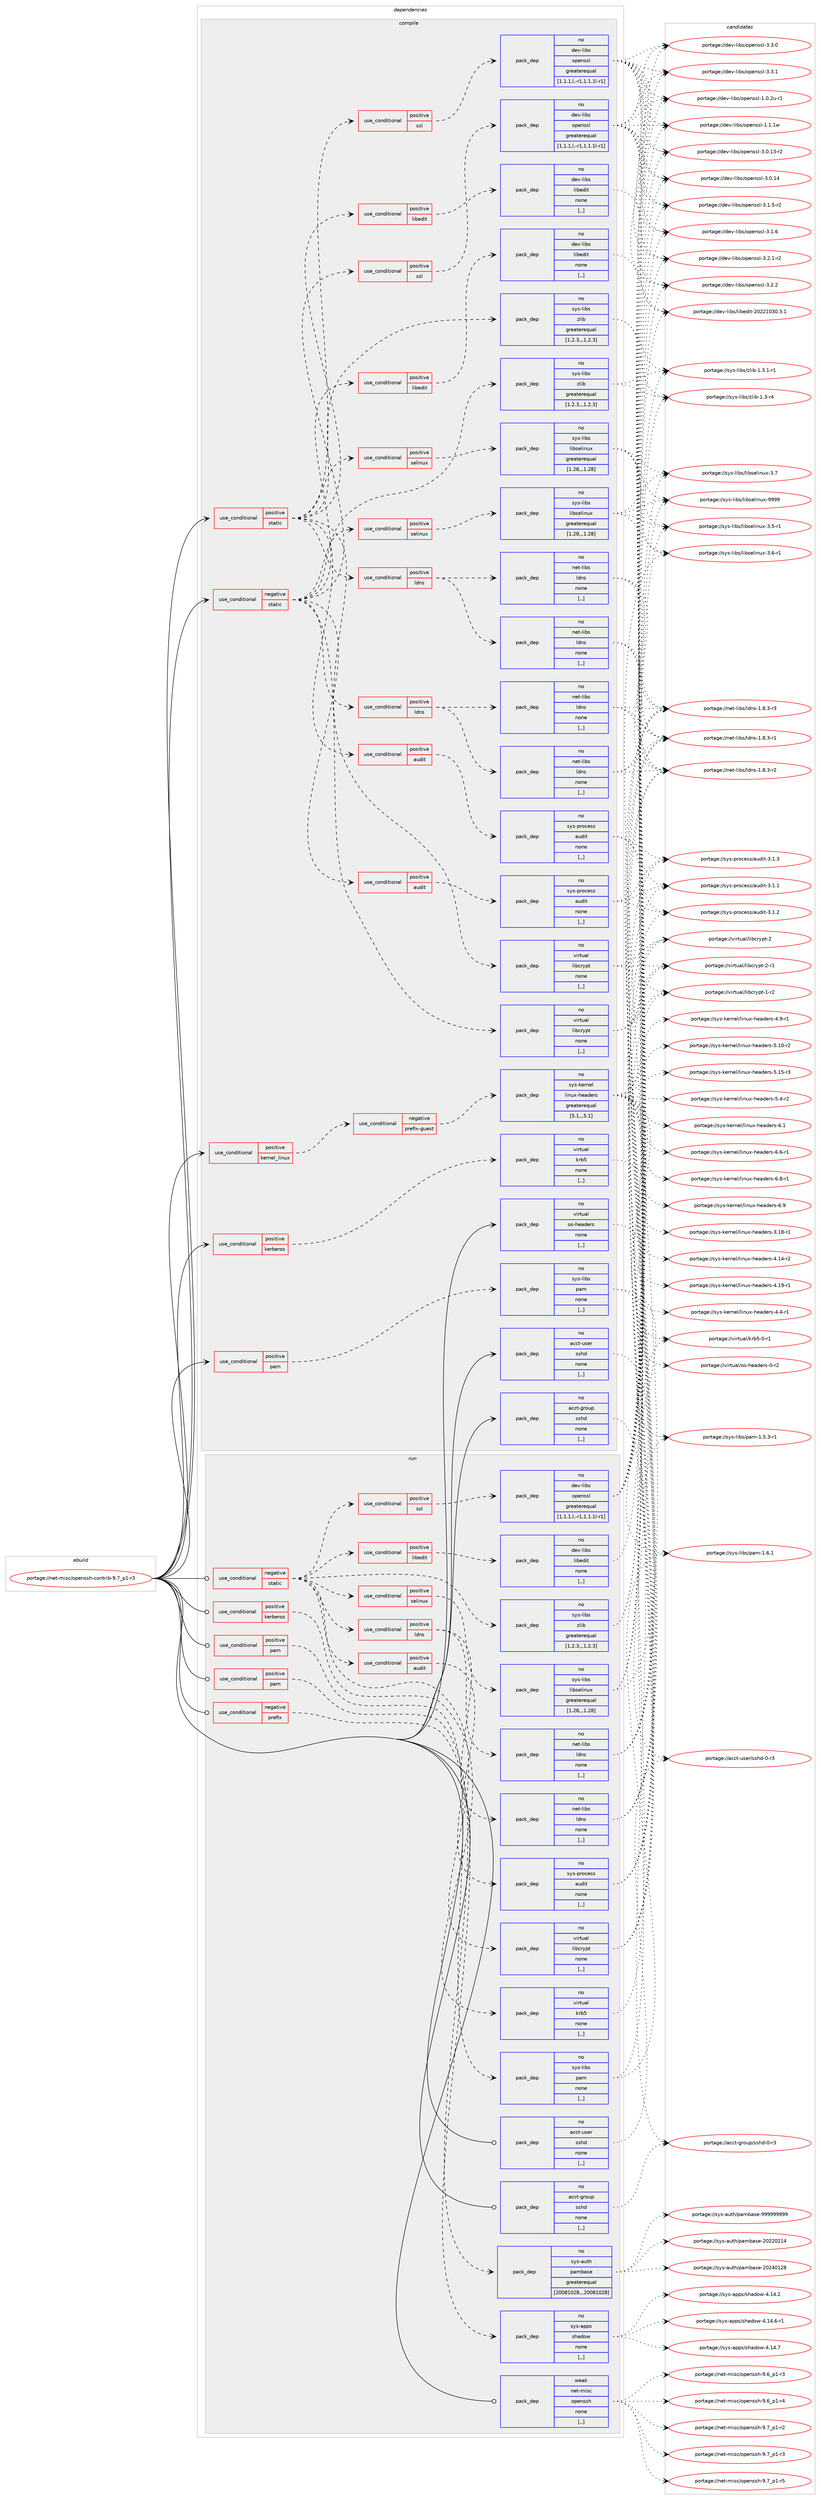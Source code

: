 digraph prolog {

# *************
# Graph options
# *************

newrank=true;
concentrate=true;
compound=true;
graph [rankdir=LR,fontname=Helvetica,fontsize=10,ranksep=1.5];#, ranksep=2.5, nodesep=0.2];
edge  [arrowhead=vee];
node  [fontname=Helvetica,fontsize=10];

# **********
# The ebuild
# **********

subgraph cluster_leftcol {
color=gray;
rank=same;
label=<<i>ebuild</i>>;
id [label="portage://net-misc/openssh-contrib-9.7_p1-r3", color=red, width=4, href="../net-misc/openssh-contrib-9.7_p1-r3.svg"];
}

# ****************
# The dependencies
# ****************

subgraph cluster_midcol {
color=gray;
label=<<i>dependencies</i>>;
subgraph cluster_compile {
fillcolor="#eeeeee";
style=filled;
label=<<i>compile</i>>;
subgraph cond96105 {
dependency365191 [label=<<TABLE BORDER="0" CELLBORDER="1" CELLSPACING="0" CELLPADDING="4"><TR><TD ROWSPAN="3" CELLPADDING="10">use_conditional</TD></TR><TR><TD>negative</TD></TR><TR><TD>static</TD></TR></TABLE>>, shape=none, color=red];
subgraph cond96106 {
dependency365192 [label=<<TABLE BORDER="0" CELLBORDER="1" CELLSPACING="0" CELLPADDING="4"><TR><TD ROWSPAN="3" CELLPADDING="10">use_conditional</TD></TR><TR><TD>positive</TD></TR><TR><TD>audit</TD></TR></TABLE>>, shape=none, color=red];
subgraph pack266458 {
dependency365193 [label=<<TABLE BORDER="0" CELLBORDER="1" CELLSPACING="0" CELLPADDING="4" WIDTH="220"><TR><TD ROWSPAN="6" CELLPADDING="30">pack_dep</TD></TR><TR><TD WIDTH="110">no</TD></TR><TR><TD>sys-process</TD></TR><TR><TD>audit</TD></TR><TR><TD>none</TD></TR><TR><TD>[,,]</TD></TR></TABLE>>, shape=none, color=blue];
}
dependency365192:e -> dependency365193:w [weight=20,style="dashed",arrowhead="vee"];
}
dependency365191:e -> dependency365192:w [weight=20,style="dashed",arrowhead="vee"];
subgraph cond96107 {
dependency365194 [label=<<TABLE BORDER="0" CELLBORDER="1" CELLSPACING="0" CELLPADDING="4"><TR><TD ROWSPAN="3" CELLPADDING="10">use_conditional</TD></TR><TR><TD>positive</TD></TR><TR><TD>ldns</TD></TR></TABLE>>, shape=none, color=red];
subgraph pack266459 {
dependency365195 [label=<<TABLE BORDER="0" CELLBORDER="1" CELLSPACING="0" CELLPADDING="4" WIDTH="220"><TR><TD ROWSPAN="6" CELLPADDING="30">pack_dep</TD></TR><TR><TD WIDTH="110">no</TD></TR><TR><TD>net-libs</TD></TR><TR><TD>ldns</TD></TR><TR><TD>none</TD></TR><TR><TD>[,,]</TD></TR></TABLE>>, shape=none, color=blue];
}
dependency365194:e -> dependency365195:w [weight=20,style="dashed",arrowhead="vee"];
subgraph pack266460 {
dependency365196 [label=<<TABLE BORDER="0" CELLBORDER="1" CELLSPACING="0" CELLPADDING="4" WIDTH="220"><TR><TD ROWSPAN="6" CELLPADDING="30">pack_dep</TD></TR><TR><TD WIDTH="110">no</TD></TR><TR><TD>net-libs</TD></TR><TR><TD>ldns</TD></TR><TR><TD>none</TD></TR><TR><TD>[,,]</TD></TR></TABLE>>, shape=none, color=blue];
}
dependency365194:e -> dependency365196:w [weight=20,style="dashed",arrowhead="vee"];
}
dependency365191:e -> dependency365194:w [weight=20,style="dashed",arrowhead="vee"];
subgraph cond96108 {
dependency365197 [label=<<TABLE BORDER="0" CELLBORDER="1" CELLSPACING="0" CELLPADDING="4"><TR><TD ROWSPAN="3" CELLPADDING="10">use_conditional</TD></TR><TR><TD>positive</TD></TR><TR><TD>libedit</TD></TR></TABLE>>, shape=none, color=red];
subgraph pack266461 {
dependency365198 [label=<<TABLE BORDER="0" CELLBORDER="1" CELLSPACING="0" CELLPADDING="4" WIDTH="220"><TR><TD ROWSPAN="6" CELLPADDING="30">pack_dep</TD></TR><TR><TD WIDTH="110">no</TD></TR><TR><TD>dev-libs</TD></TR><TR><TD>libedit</TD></TR><TR><TD>none</TD></TR><TR><TD>[,,]</TD></TR></TABLE>>, shape=none, color=blue];
}
dependency365197:e -> dependency365198:w [weight=20,style="dashed",arrowhead="vee"];
}
dependency365191:e -> dependency365197:w [weight=20,style="dashed",arrowhead="vee"];
subgraph cond96109 {
dependency365199 [label=<<TABLE BORDER="0" CELLBORDER="1" CELLSPACING="0" CELLPADDING="4"><TR><TD ROWSPAN="3" CELLPADDING="10">use_conditional</TD></TR><TR><TD>positive</TD></TR><TR><TD>selinux</TD></TR></TABLE>>, shape=none, color=red];
subgraph pack266462 {
dependency365200 [label=<<TABLE BORDER="0" CELLBORDER="1" CELLSPACING="0" CELLPADDING="4" WIDTH="220"><TR><TD ROWSPAN="6" CELLPADDING="30">pack_dep</TD></TR><TR><TD WIDTH="110">no</TD></TR><TR><TD>sys-libs</TD></TR><TR><TD>libselinux</TD></TR><TR><TD>greaterequal</TD></TR><TR><TD>[1.28,,,1.28]</TD></TR></TABLE>>, shape=none, color=blue];
}
dependency365199:e -> dependency365200:w [weight=20,style="dashed",arrowhead="vee"];
}
dependency365191:e -> dependency365199:w [weight=20,style="dashed",arrowhead="vee"];
subgraph cond96110 {
dependency365201 [label=<<TABLE BORDER="0" CELLBORDER="1" CELLSPACING="0" CELLPADDING="4"><TR><TD ROWSPAN="3" CELLPADDING="10">use_conditional</TD></TR><TR><TD>positive</TD></TR><TR><TD>ssl</TD></TR></TABLE>>, shape=none, color=red];
subgraph pack266463 {
dependency365202 [label=<<TABLE BORDER="0" CELLBORDER="1" CELLSPACING="0" CELLPADDING="4" WIDTH="220"><TR><TD ROWSPAN="6" CELLPADDING="30">pack_dep</TD></TR><TR><TD WIDTH="110">no</TD></TR><TR><TD>dev-libs</TD></TR><TR><TD>openssl</TD></TR><TR><TD>greaterequal</TD></TR><TR><TD>[1.1.1,l,-r1,1.1.1l-r1]</TD></TR></TABLE>>, shape=none, color=blue];
}
dependency365201:e -> dependency365202:w [weight=20,style="dashed",arrowhead="vee"];
}
dependency365191:e -> dependency365201:w [weight=20,style="dashed",arrowhead="vee"];
subgraph pack266464 {
dependency365203 [label=<<TABLE BORDER="0" CELLBORDER="1" CELLSPACING="0" CELLPADDING="4" WIDTH="220"><TR><TD ROWSPAN="6" CELLPADDING="30">pack_dep</TD></TR><TR><TD WIDTH="110">no</TD></TR><TR><TD>virtual</TD></TR><TR><TD>libcrypt</TD></TR><TR><TD>none</TD></TR><TR><TD>[,,]</TD></TR></TABLE>>, shape=none, color=blue];
}
dependency365191:e -> dependency365203:w [weight=20,style="dashed",arrowhead="vee"];
subgraph pack266465 {
dependency365204 [label=<<TABLE BORDER="0" CELLBORDER="1" CELLSPACING="0" CELLPADDING="4" WIDTH="220"><TR><TD ROWSPAN="6" CELLPADDING="30">pack_dep</TD></TR><TR><TD WIDTH="110">no</TD></TR><TR><TD>sys-libs</TD></TR><TR><TD>zlib</TD></TR><TR><TD>greaterequal</TD></TR><TR><TD>[1.2.3,,,1.2.3]</TD></TR></TABLE>>, shape=none, color=blue];
}
dependency365191:e -> dependency365204:w [weight=20,style="dashed",arrowhead="vee"];
}
id:e -> dependency365191:w [weight=20,style="solid",arrowhead="vee"];
subgraph cond96111 {
dependency365205 [label=<<TABLE BORDER="0" CELLBORDER="1" CELLSPACING="0" CELLPADDING="4"><TR><TD ROWSPAN="3" CELLPADDING="10">use_conditional</TD></TR><TR><TD>positive</TD></TR><TR><TD>kerberos</TD></TR></TABLE>>, shape=none, color=red];
subgraph pack266466 {
dependency365206 [label=<<TABLE BORDER="0" CELLBORDER="1" CELLSPACING="0" CELLPADDING="4" WIDTH="220"><TR><TD ROWSPAN="6" CELLPADDING="30">pack_dep</TD></TR><TR><TD WIDTH="110">no</TD></TR><TR><TD>virtual</TD></TR><TR><TD>krb5</TD></TR><TR><TD>none</TD></TR><TR><TD>[,,]</TD></TR></TABLE>>, shape=none, color=blue];
}
dependency365205:e -> dependency365206:w [weight=20,style="dashed",arrowhead="vee"];
}
id:e -> dependency365205:w [weight=20,style="solid",arrowhead="vee"];
subgraph cond96112 {
dependency365207 [label=<<TABLE BORDER="0" CELLBORDER="1" CELLSPACING="0" CELLPADDING="4"><TR><TD ROWSPAN="3" CELLPADDING="10">use_conditional</TD></TR><TR><TD>positive</TD></TR><TR><TD>kernel_linux</TD></TR></TABLE>>, shape=none, color=red];
subgraph cond96113 {
dependency365208 [label=<<TABLE BORDER="0" CELLBORDER="1" CELLSPACING="0" CELLPADDING="4"><TR><TD ROWSPAN="3" CELLPADDING="10">use_conditional</TD></TR><TR><TD>negative</TD></TR><TR><TD>prefix-guest</TD></TR></TABLE>>, shape=none, color=red];
subgraph pack266467 {
dependency365209 [label=<<TABLE BORDER="0" CELLBORDER="1" CELLSPACING="0" CELLPADDING="4" WIDTH="220"><TR><TD ROWSPAN="6" CELLPADDING="30">pack_dep</TD></TR><TR><TD WIDTH="110">no</TD></TR><TR><TD>sys-kernel</TD></TR><TR><TD>linux-headers</TD></TR><TR><TD>greaterequal</TD></TR><TR><TD>[5.1,,,5.1]</TD></TR></TABLE>>, shape=none, color=blue];
}
dependency365208:e -> dependency365209:w [weight=20,style="dashed",arrowhead="vee"];
}
dependency365207:e -> dependency365208:w [weight=20,style="dashed",arrowhead="vee"];
}
id:e -> dependency365207:w [weight=20,style="solid",arrowhead="vee"];
subgraph cond96114 {
dependency365210 [label=<<TABLE BORDER="0" CELLBORDER="1" CELLSPACING="0" CELLPADDING="4"><TR><TD ROWSPAN="3" CELLPADDING="10">use_conditional</TD></TR><TR><TD>positive</TD></TR><TR><TD>pam</TD></TR></TABLE>>, shape=none, color=red];
subgraph pack266468 {
dependency365211 [label=<<TABLE BORDER="0" CELLBORDER="1" CELLSPACING="0" CELLPADDING="4" WIDTH="220"><TR><TD ROWSPAN="6" CELLPADDING="30">pack_dep</TD></TR><TR><TD WIDTH="110">no</TD></TR><TR><TD>sys-libs</TD></TR><TR><TD>pam</TD></TR><TR><TD>none</TD></TR><TR><TD>[,,]</TD></TR></TABLE>>, shape=none, color=blue];
}
dependency365210:e -> dependency365211:w [weight=20,style="dashed",arrowhead="vee"];
}
id:e -> dependency365210:w [weight=20,style="solid",arrowhead="vee"];
subgraph cond96115 {
dependency365212 [label=<<TABLE BORDER="0" CELLBORDER="1" CELLSPACING="0" CELLPADDING="4"><TR><TD ROWSPAN="3" CELLPADDING="10">use_conditional</TD></TR><TR><TD>positive</TD></TR><TR><TD>static</TD></TR></TABLE>>, shape=none, color=red];
subgraph cond96116 {
dependency365213 [label=<<TABLE BORDER="0" CELLBORDER="1" CELLSPACING="0" CELLPADDING="4"><TR><TD ROWSPAN="3" CELLPADDING="10">use_conditional</TD></TR><TR><TD>positive</TD></TR><TR><TD>audit</TD></TR></TABLE>>, shape=none, color=red];
subgraph pack266469 {
dependency365214 [label=<<TABLE BORDER="0" CELLBORDER="1" CELLSPACING="0" CELLPADDING="4" WIDTH="220"><TR><TD ROWSPAN="6" CELLPADDING="30">pack_dep</TD></TR><TR><TD WIDTH="110">no</TD></TR><TR><TD>sys-process</TD></TR><TR><TD>audit</TD></TR><TR><TD>none</TD></TR><TR><TD>[,,]</TD></TR></TABLE>>, shape=none, color=blue];
}
dependency365213:e -> dependency365214:w [weight=20,style="dashed",arrowhead="vee"];
}
dependency365212:e -> dependency365213:w [weight=20,style="dashed",arrowhead="vee"];
subgraph cond96117 {
dependency365215 [label=<<TABLE BORDER="0" CELLBORDER="1" CELLSPACING="0" CELLPADDING="4"><TR><TD ROWSPAN="3" CELLPADDING="10">use_conditional</TD></TR><TR><TD>positive</TD></TR><TR><TD>ldns</TD></TR></TABLE>>, shape=none, color=red];
subgraph pack266470 {
dependency365216 [label=<<TABLE BORDER="0" CELLBORDER="1" CELLSPACING="0" CELLPADDING="4" WIDTH="220"><TR><TD ROWSPAN="6" CELLPADDING="30">pack_dep</TD></TR><TR><TD WIDTH="110">no</TD></TR><TR><TD>net-libs</TD></TR><TR><TD>ldns</TD></TR><TR><TD>none</TD></TR><TR><TD>[,,]</TD></TR></TABLE>>, shape=none, color=blue];
}
dependency365215:e -> dependency365216:w [weight=20,style="dashed",arrowhead="vee"];
subgraph pack266471 {
dependency365217 [label=<<TABLE BORDER="0" CELLBORDER="1" CELLSPACING="0" CELLPADDING="4" WIDTH="220"><TR><TD ROWSPAN="6" CELLPADDING="30">pack_dep</TD></TR><TR><TD WIDTH="110">no</TD></TR><TR><TD>net-libs</TD></TR><TR><TD>ldns</TD></TR><TR><TD>none</TD></TR><TR><TD>[,,]</TD></TR></TABLE>>, shape=none, color=blue];
}
dependency365215:e -> dependency365217:w [weight=20,style="dashed",arrowhead="vee"];
}
dependency365212:e -> dependency365215:w [weight=20,style="dashed",arrowhead="vee"];
subgraph cond96118 {
dependency365218 [label=<<TABLE BORDER="0" CELLBORDER="1" CELLSPACING="0" CELLPADDING="4"><TR><TD ROWSPAN="3" CELLPADDING="10">use_conditional</TD></TR><TR><TD>positive</TD></TR><TR><TD>libedit</TD></TR></TABLE>>, shape=none, color=red];
subgraph pack266472 {
dependency365219 [label=<<TABLE BORDER="0" CELLBORDER="1" CELLSPACING="0" CELLPADDING="4" WIDTH="220"><TR><TD ROWSPAN="6" CELLPADDING="30">pack_dep</TD></TR><TR><TD WIDTH="110">no</TD></TR><TR><TD>dev-libs</TD></TR><TR><TD>libedit</TD></TR><TR><TD>none</TD></TR><TR><TD>[,,]</TD></TR></TABLE>>, shape=none, color=blue];
}
dependency365218:e -> dependency365219:w [weight=20,style="dashed",arrowhead="vee"];
}
dependency365212:e -> dependency365218:w [weight=20,style="dashed",arrowhead="vee"];
subgraph cond96119 {
dependency365220 [label=<<TABLE BORDER="0" CELLBORDER="1" CELLSPACING="0" CELLPADDING="4"><TR><TD ROWSPAN="3" CELLPADDING="10">use_conditional</TD></TR><TR><TD>positive</TD></TR><TR><TD>selinux</TD></TR></TABLE>>, shape=none, color=red];
subgraph pack266473 {
dependency365221 [label=<<TABLE BORDER="0" CELLBORDER="1" CELLSPACING="0" CELLPADDING="4" WIDTH="220"><TR><TD ROWSPAN="6" CELLPADDING="30">pack_dep</TD></TR><TR><TD WIDTH="110">no</TD></TR><TR><TD>sys-libs</TD></TR><TR><TD>libselinux</TD></TR><TR><TD>greaterequal</TD></TR><TR><TD>[1.28,,,1.28]</TD></TR></TABLE>>, shape=none, color=blue];
}
dependency365220:e -> dependency365221:w [weight=20,style="dashed",arrowhead="vee"];
}
dependency365212:e -> dependency365220:w [weight=20,style="dashed",arrowhead="vee"];
subgraph cond96120 {
dependency365222 [label=<<TABLE BORDER="0" CELLBORDER="1" CELLSPACING="0" CELLPADDING="4"><TR><TD ROWSPAN="3" CELLPADDING="10">use_conditional</TD></TR><TR><TD>positive</TD></TR><TR><TD>ssl</TD></TR></TABLE>>, shape=none, color=red];
subgraph pack266474 {
dependency365223 [label=<<TABLE BORDER="0" CELLBORDER="1" CELLSPACING="0" CELLPADDING="4" WIDTH="220"><TR><TD ROWSPAN="6" CELLPADDING="30">pack_dep</TD></TR><TR><TD WIDTH="110">no</TD></TR><TR><TD>dev-libs</TD></TR><TR><TD>openssl</TD></TR><TR><TD>greaterequal</TD></TR><TR><TD>[1.1.1,l,-r1,1.1.1l-r1]</TD></TR></TABLE>>, shape=none, color=blue];
}
dependency365222:e -> dependency365223:w [weight=20,style="dashed",arrowhead="vee"];
}
dependency365212:e -> dependency365222:w [weight=20,style="dashed",arrowhead="vee"];
subgraph pack266475 {
dependency365224 [label=<<TABLE BORDER="0" CELLBORDER="1" CELLSPACING="0" CELLPADDING="4" WIDTH="220"><TR><TD ROWSPAN="6" CELLPADDING="30">pack_dep</TD></TR><TR><TD WIDTH="110">no</TD></TR><TR><TD>virtual</TD></TR><TR><TD>libcrypt</TD></TR><TR><TD>none</TD></TR><TR><TD>[,,]</TD></TR></TABLE>>, shape=none, color=blue];
}
dependency365212:e -> dependency365224:w [weight=20,style="dashed",arrowhead="vee"];
subgraph pack266476 {
dependency365225 [label=<<TABLE BORDER="0" CELLBORDER="1" CELLSPACING="0" CELLPADDING="4" WIDTH="220"><TR><TD ROWSPAN="6" CELLPADDING="30">pack_dep</TD></TR><TR><TD WIDTH="110">no</TD></TR><TR><TD>sys-libs</TD></TR><TR><TD>zlib</TD></TR><TR><TD>greaterequal</TD></TR><TR><TD>[1.2.3,,,1.2.3]</TD></TR></TABLE>>, shape=none, color=blue];
}
dependency365212:e -> dependency365225:w [weight=20,style="dashed",arrowhead="vee"];
}
id:e -> dependency365212:w [weight=20,style="solid",arrowhead="vee"];
subgraph pack266477 {
dependency365226 [label=<<TABLE BORDER="0" CELLBORDER="1" CELLSPACING="0" CELLPADDING="4" WIDTH="220"><TR><TD ROWSPAN="6" CELLPADDING="30">pack_dep</TD></TR><TR><TD WIDTH="110">no</TD></TR><TR><TD>acct-group</TD></TR><TR><TD>sshd</TD></TR><TR><TD>none</TD></TR><TR><TD>[,,]</TD></TR></TABLE>>, shape=none, color=blue];
}
id:e -> dependency365226:w [weight=20,style="solid",arrowhead="vee"];
subgraph pack266478 {
dependency365227 [label=<<TABLE BORDER="0" CELLBORDER="1" CELLSPACING="0" CELLPADDING="4" WIDTH="220"><TR><TD ROWSPAN="6" CELLPADDING="30">pack_dep</TD></TR><TR><TD WIDTH="110">no</TD></TR><TR><TD>acct-user</TD></TR><TR><TD>sshd</TD></TR><TR><TD>none</TD></TR><TR><TD>[,,]</TD></TR></TABLE>>, shape=none, color=blue];
}
id:e -> dependency365227:w [weight=20,style="solid",arrowhead="vee"];
subgraph pack266479 {
dependency365228 [label=<<TABLE BORDER="0" CELLBORDER="1" CELLSPACING="0" CELLPADDING="4" WIDTH="220"><TR><TD ROWSPAN="6" CELLPADDING="30">pack_dep</TD></TR><TR><TD WIDTH="110">no</TD></TR><TR><TD>virtual</TD></TR><TR><TD>os-headers</TD></TR><TR><TD>none</TD></TR><TR><TD>[,,]</TD></TR></TABLE>>, shape=none, color=blue];
}
id:e -> dependency365228:w [weight=20,style="solid",arrowhead="vee"];
}
subgraph cluster_compileandrun {
fillcolor="#eeeeee";
style=filled;
label=<<i>compile and run</i>>;
}
subgraph cluster_run {
fillcolor="#eeeeee";
style=filled;
label=<<i>run</i>>;
subgraph cond96121 {
dependency365229 [label=<<TABLE BORDER="0" CELLBORDER="1" CELLSPACING="0" CELLPADDING="4"><TR><TD ROWSPAN="3" CELLPADDING="10">use_conditional</TD></TR><TR><TD>negative</TD></TR><TR><TD>prefix</TD></TR></TABLE>>, shape=none, color=red];
subgraph pack266480 {
dependency365230 [label=<<TABLE BORDER="0" CELLBORDER="1" CELLSPACING="0" CELLPADDING="4" WIDTH="220"><TR><TD ROWSPAN="6" CELLPADDING="30">pack_dep</TD></TR><TR><TD WIDTH="110">no</TD></TR><TR><TD>sys-apps</TD></TR><TR><TD>shadow</TD></TR><TR><TD>none</TD></TR><TR><TD>[,,]</TD></TR></TABLE>>, shape=none, color=blue];
}
dependency365229:e -> dependency365230:w [weight=20,style="dashed",arrowhead="vee"];
}
id:e -> dependency365229:w [weight=20,style="solid",arrowhead="odot"];
subgraph cond96122 {
dependency365231 [label=<<TABLE BORDER="0" CELLBORDER="1" CELLSPACING="0" CELLPADDING="4"><TR><TD ROWSPAN="3" CELLPADDING="10">use_conditional</TD></TR><TR><TD>negative</TD></TR><TR><TD>static</TD></TR></TABLE>>, shape=none, color=red];
subgraph cond96123 {
dependency365232 [label=<<TABLE BORDER="0" CELLBORDER="1" CELLSPACING="0" CELLPADDING="4"><TR><TD ROWSPAN="3" CELLPADDING="10">use_conditional</TD></TR><TR><TD>positive</TD></TR><TR><TD>audit</TD></TR></TABLE>>, shape=none, color=red];
subgraph pack266481 {
dependency365233 [label=<<TABLE BORDER="0" CELLBORDER="1" CELLSPACING="0" CELLPADDING="4" WIDTH="220"><TR><TD ROWSPAN="6" CELLPADDING="30">pack_dep</TD></TR><TR><TD WIDTH="110">no</TD></TR><TR><TD>sys-process</TD></TR><TR><TD>audit</TD></TR><TR><TD>none</TD></TR><TR><TD>[,,]</TD></TR></TABLE>>, shape=none, color=blue];
}
dependency365232:e -> dependency365233:w [weight=20,style="dashed",arrowhead="vee"];
}
dependency365231:e -> dependency365232:w [weight=20,style="dashed",arrowhead="vee"];
subgraph cond96124 {
dependency365234 [label=<<TABLE BORDER="0" CELLBORDER="1" CELLSPACING="0" CELLPADDING="4"><TR><TD ROWSPAN="3" CELLPADDING="10">use_conditional</TD></TR><TR><TD>positive</TD></TR><TR><TD>ldns</TD></TR></TABLE>>, shape=none, color=red];
subgraph pack266482 {
dependency365235 [label=<<TABLE BORDER="0" CELLBORDER="1" CELLSPACING="0" CELLPADDING="4" WIDTH="220"><TR><TD ROWSPAN="6" CELLPADDING="30">pack_dep</TD></TR><TR><TD WIDTH="110">no</TD></TR><TR><TD>net-libs</TD></TR><TR><TD>ldns</TD></TR><TR><TD>none</TD></TR><TR><TD>[,,]</TD></TR></TABLE>>, shape=none, color=blue];
}
dependency365234:e -> dependency365235:w [weight=20,style="dashed",arrowhead="vee"];
subgraph pack266483 {
dependency365236 [label=<<TABLE BORDER="0" CELLBORDER="1" CELLSPACING="0" CELLPADDING="4" WIDTH="220"><TR><TD ROWSPAN="6" CELLPADDING="30">pack_dep</TD></TR><TR><TD WIDTH="110">no</TD></TR><TR><TD>net-libs</TD></TR><TR><TD>ldns</TD></TR><TR><TD>none</TD></TR><TR><TD>[,,]</TD></TR></TABLE>>, shape=none, color=blue];
}
dependency365234:e -> dependency365236:w [weight=20,style="dashed",arrowhead="vee"];
}
dependency365231:e -> dependency365234:w [weight=20,style="dashed",arrowhead="vee"];
subgraph cond96125 {
dependency365237 [label=<<TABLE BORDER="0" CELLBORDER="1" CELLSPACING="0" CELLPADDING="4"><TR><TD ROWSPAN="3" CELLPADDING="10">use_conditional</TD></TR><TR><TD>positive</TD></TR><TR><TD>libedit</TD></TR></TABLE>>, shape=none, color=red];
subgraph pack266484 {
dependency365238 [label=<<TABLE BORDER="0" CELLBORDER="1" CELLSPACING="0" CELLPADDING="4" WIDTH="220"><TR><TD ROWSPAN="6" CELLPADDING="30">pack_dep</TD></TR><TR><TD WIDTH="110">no</TD></TR><TR><TD>dev-libs</TD></TR><TR><TD>libedit</TD></TR><TR><TD>none</TD></TR><TR><TD>[,,]</TD></TR></TABLE>>, shape=none, color=blue];
}
dependency365237:e -> dependency365238:w [weight=20,style="dashed",arrowhead="vee"];
}
dependency365231:e -> dependency365237:w [weight=20,style="dashed",arrowhead="vee"];
subgraph cond96126 {
dependency365239 [label=<<TABLE BORDER="0" CELLBORDER="1" CELLSPACING="0" CELLPADDING="4"><TR><TD ROWSPAN="3" CELLPADDING="10">use_conditional</TD></TR><TR><TD>positive</TD></TR><TR><TD>selinux</TD></TR></TABLE>>, shape=none, color=red];
subgraph pack266485 {
dependency365240 [label=<<TABLE BORDER="0" CELLBORDER="1" CELLSPACING="0" CELLPADDING="4" WIDTH="220"><TR><TD ROWSPAN="6" CELLPADDING="30">pack_dep</TD></TR><TR><TD WIDTH="110">no</TD></TR><TR><TD>sys-libs</TD></TR><TR><TD>libselinux</TD></TR><TR><TD>greaterequal</TD></TR><TR><TD>[1.28,,,1.28]</TD></TR></TABLE>>, shape=none, color=blue];
}
dependency365239:e -> dependency365240:w [weight=20,style="dashed",arrowhead="vee"];
}
dependency365231:e -> dependency365239:w [weight=20,style="dashed",arrowhead="vee"];
subgraph cond96127 {
dependency365241 [label=<<TABLE BORDER="0" CELLBORDER="1" CELLSPACING="0" CELLPADDING="4"><TR><TD ROWSPAN="3" CELLPADDING="10">use_conditional</TD></TR><TR><TD>positive</TD></TR><TR><TD>ssl</TD></TR></TABLE>>, shape=none, color=red];
subgraph pack266486 {
dependency365242 [label=<<TABLE BORDER="0" CELLBORDER="1" CELLSPACING="0" CELLPADDING="4" WIDTH="220"><TR><TD ROWSPAN="6" CELLPADDING="30">pack_dep</TD></TR><TR><TD WIDTH="110">no</TD></TR><TR><TD>dev-libs</TD></TR><TR><TD>openssl</TD></TR><TR><TD>greaterequal</TD></TR><TR><TD>[1.1.1,l,-r1,1.1.1l-r1]</TD></TR></TABLE>>, shape=none, color=blue];
}
dependency365241:e -> dependency365242:w [weight=20,style="dashed",arrowhead="vee"];
}
dependency365231:e -> dependency365241:w [weight=20,style="dashed",arrowhead="vee"];
subgraph pack266487 {
dependency365243 [label=<<TABLE BORDER="0" CELLBORDER="1" CELLSPACING="0" CELLPADDING="4" WIDTH="220"><TR><TD ROWSPAN="6" CELLPADDING="30">pack_dep</TD></TR><TR><TD WIDTH="110">no</TD></TR><TR><TD>virtual</TD></TR><TR><TD>libcrypt</TD></TR><TR><TD>none</TD></TR><TR><TD>[,,]</TD></TR></TABLE>>, shape=none, color=blue];
}
dependency365231:e -> dependency365243:w [weight=20,style="dashed",arrowhead="vee"];
subgraph pack266488 {
dependency365244 [label=<<TABLE BORDER="0" CELLBORDER="1" CELLSPACING="0" CELLPADDING="4" WIDTH="220"><TR><TD ROWSPAN="6" CELLPADDING="30">pack_dep</TD></TR><TR><TD WIDTH="110">no</TD></TR><TR><TD>sys-libs</TD></TR><TR><TD>zlib</TD></TR><TR><TD>greaterequal</TD></TR><TR><TD>[1.2.3,,,1.2.3]</TD></TR></TABLE>>, shape=none, color=blue];
}
dependency365231:e -> dependency365244:w [weight=20,style="dashed",arrowhead="vee"];
}
id:e -> dependency365231:w [weight=20,style="solid",arrowhead="odot"];
subgraph cond96128 {
dependency365245 [label=<<TABLE BORDER="0" CELLBORDER="1" CELLSPACING="0" CELLPADDING="4"><TR><TD ROWSPAN="3" CELLPADDING="10">use_conditional</TD></TR><TR><TD>positive</TD></TR><TR><TD>kerberos</TD></TR></TABLE>>, shape=none, color=red];
subgraph pack266489 {
dependency365246 [label=<<TABLE BORDER="0" CELLBORDER="1" CELLSPACING="0" CELLPADDING="4" WIDTH="220"><TR><TD ROWSPAN="6" CELLPADDING="30">pack_dep</TD></TR><TR><TD WIDTH="110">no</TD></TR><TR><TD>virtual</TD></TR><TR><TD>krb5</TD></TR><TR><TD>none</TD></TR><TR><TD>[,,]</TD></TR></TABLE>>, shape=none, color=blue];
}
dependency365245:e -> dependency365246:w [weight=20,style="dashed",arrowhead="vee"];
}
id:e -> dependency365245:w [weight=20,style="solid",arrowhead="odot"];
subgraph cond96129 {
dependency365247 [label=<<TABLE BORDER="0" CELLBORDER="1" CELLSPACING="0" CELLPADDING="4"><TR><TD ROWSPAN="3" CELLPADDING="10">use_conditional</TD></TR><TR><TD>positive</TD></TR><TR><TD>pam</TD></TR></TABLE>>, shape=none, color=red];
subgraph pack266490 {
dependency365248 [label=<<TABLE BORDER="0" CELLBORDER="1" CELLSPACING="0" CELLPADDING="4" WIDTH="220"><TR><TD ROWSPAN="6" CELLPADDING="30">pack_dep</TD></TR><TR><TD WIDTH="110">no</TD></TR><TR><TD>sys-auth</TD></TR><TR><TD>pambase</TD></TR><TR><TD>greaterequal</TD></TR><TR><TD>[20081028,,,20081028]</TD></TR></TABLE>>, shape=none, color=blue];
}
dependency365247:e -> dependency365248:w [weight=20,style="dashed",arrowhead="vee"];
}
id:e -> dependency365247:w [weight=20,style="solid",arrowhead="odot"];
subgraph cond96130 {
dependency365249 [label=<<TABLE BORDER="0" CELLBORDER="1" CELLSPACING="0" CELLPADDING="4"><TR><TD ROWSPAN="3" CELLPADDING="10">use_conditional</TD></TR><TR><TD>positive</TD></TR><TR><TD>pam</TD></TR></TABLE>>, shape=none, color=red];
subgraph pack266491 {
dependency365250 [label=<<TABLE BORDER="0" CELLBORDER="1" CELLSPACING="0" CELLPADDING="4" WIDTH="220"><TR><TD ROWSPAN="6" CELLPADDING="30">pack_dep</TD></TR><TR><TD WIDTH="110">no</TD></TR><TR><TD>sys-libs</TD></TR><TR><TD>pam</TD></TR><TR><TD>none</TD></TR><TR><TD>[,,]</TD></TR></TABLE>>, shape=none, color=blue];
}
dependency365249:e -> dependency365250:w [weight=20,style="dashed",arrowhead="vee"];
}
id:e -> dependency365249:w [weight=20,style="solid",arrowhead="odot"];
subgraph pack266492 {
dependency365251 [label=<<TABLE BORDER="0" CELLBORDER="1" CELLSPACING="0" CELLPADDING="4" WIDTH="220"><TR><TD ROWSPAN="6" CELLPADDING="30">pack_dep</TD></TR><TR><TD WIDTH="110">no</TD></TR><TR><TD>acct-group</TD></TR><TR><TD>sshd</TD></TR><TR><TD>none</TD></TR><TR><TD>[,,]</TD></TR></TABLE>>, shape=none, color=blue];
}
id:e -> dependency365251:w [weight=20,style="solid",arrowhead="odot"];
subgraph pack266493 {
dependency365252 [label=<<TABLE BORDER="0" CELLBORDER="1" CELLSPACING="0" CELLPADDING="4" WIDTH="220"><TR><TD ROWSPAN="6" CELLPADDING="30">pack_dep</TD></TR><TR><TD WIDTH="110">no</TD></TR><TR><TD>acct-user</TD></TR><TR><TD>sshd</TD></TR><TR><TD>none</TD></TR><TR><TD>[,,]</TD></TR></TABLE>>, shape=none, color=blue];
}
id:e -> dependency365252:w [weight=20,style="solid",arrowhead="odot"];
subgraph pack266494 {
dependency365253 [label=<<TABLE BORDER="0" CELLBORDER="1" CELLSPACING="0" CELLPADDING="4" WIDTH="220"><TR><TD ROWSPAN="6" CELLPADDING="30">pack_dep</TD></TR><TR><TD WIDTH="110">weak</TD></TR><TR><TD>net-misc</TD></TR><TR><TD>openssh</TD></TR><TR><TD>none</TD></TR><TR><TD>[,,]</TD></TR></TABLE>>, shape=none, color=blue];
}
id:e -> dependency365253:w [weight=20,style="solid",arrowhead="odot"];
}
}

# **************
# The candidates
# **************

subgraph cluster_choices {
rank=same;
color=gray;
label=<<i>candidates</i>>;

subgraph choice266458 {
color=black;
nodesep=1;
choice11512111545112114111991011151154797117100105116455146494649 [label="portage://sys-process/audit-3.1.1", color=red, width=4,href="../sys-process/audit-3.1.1.svg"];
choice11512111545112114111991011151154797117100105116455146494650 [label="portage://sys-process/audit-3.1.2", color=red, width=4,href="../sys-process/audit-3.1.2.svg"];
choice11512111545112114111991011151154797117100105116455146494651 [label="portage://sys-process/audit-3.1.3", color=red, width=4,href="../sys-process/audit-3.1.3.svg"];
dependency365193:e -> choice11512111545112114111991011151154797117100105116455146494649:w [style=dotted,weight="100"];
dependency365193:e -> choice11512111545112114111991011151154797117100105116455146494650:w [style=dotted,weight="100"];
dependency365193:e -> choice11512111545112114111991011151154797117100105116455146494651:w [style=dotted,weight="100"];
}
subgraph choice266459 {
color=black;
nodesep=1;
choice1101011164510810598115471081001101154549465646514511449 [label="portage://net-libs/ldns-1.8.3-r1", color=red, width=4,href="../net-libs/ldns-1.8.3-r1.svg"];
choice1101011164510810598115471081001101154549465646514511450 [label="portage://net-libs/ldns-1.8.3-r2", color=red, width=4,href="../net-libs/ldns-1.8.3-r2.svg"];
choice1101011164510810598115471081001101154549465646514511451 [label="portage://net-libs/ldns-1.8.3-r3", color=red, width=4,href="../net-libs/ldns-1.8.3-r3.svg"];
dependency365195:e -> choice1101011164510810598115471081001101154549465646514511449:w [style=dotted,weight="100"];
dependency365195:e -> choice1101011164510810598115471081001101154549465646514511450:w [style=dotted,weight="100"];
dependency365195:e -> choice1101011164510810598115471081001101154549465646514511451:w [style=dotted,weight="100"];
}
subgraph choice266460 {
color=black;
nodesep=1;
choice1101011164510810598115471081001101154549465646514511449 [label="portage://net-libs/ldns-1.8.3-r1", color=red, width=4,href="../net-libs/ldns-1.8.3-r1.svg"];
choice1101011164510810598115471081001101154549465646514511450 [label="portage://net-libs/ldns-1.8.3-r2", color=red, width=4,href="../net-libs/ldns-1.8.3-r2.svg"];
choice1101011164510810598115471081001101154549465646514511451 [label="portage://net-libs/ldns-1.8.3-r3", color=red, width=4,href="../net-libs/ldns-1.8.3-r3.svg"];
dependency365196:e -> choice1101011164510810598115471081001101154549465646514511449:w [style=dotted,weight="100"];
dependency365196:e -> choice1101011164510810598115471081001101154549465646514511450:w [style=dotted,weight="100"];
dependency365196:e -> choice1101011164510810598115471081001101154549465646514511451:w [style=dotted,weight="100"];
}
subgraph choice266461 {
color=black;
nodesep=1;
choice1001011184510810598115471081059810110010511645504850504948514846514649 [label="portage://dev-libs/libedit-20221030.3.1", color=red, width=4,href="../dev-libs/libedit-20221030.3.1.svg"];
dependency365198:e -> choice1001011184510810598115471081059810110010511645504850504948514846514649:w [style=dotted,weight="100"];
}
subgraph choice266462 {
color=black;
nodesep=1;
choice11512111545108105981154710810598115101108105110117120455146534511449 [label="portage://sys-libs/libselinux-3.5-r1", color=red, width=4,href="../sys-libs/libselinux-3.5-r1.svg"];
choice11512111545108105981154710810598115101108105110117120455146544511449 [label="portage://sys-libs/libselinux-3.6-r1", color=red, width=4,href="../sys-libs/libselinux-3.6-r1.svg"];
choice1151211154510810598115471081059811510110810511011712045514655 [label="portage://sys-libs/libselinux-3.7", color=red, width=4,href="../sys-libs/libselinux-3.7.svg"];
choice115121115451081059811547108105981151011081051101171204557575757 [label="portage://sys-libs/libselinux-9999", color=red, width=4,href="../sys-libs/libselinux-9999.svg"];
dependency365200:e -> choice11512111545108105981154710810598115101108105110117120455146534511449:w [style=dotted,weight="100"];
dependency365200:e -> choice11512111545108105981154710810598115101108105110117120455146544511449:w [style=dotted,weight="100"];
dependency365200:e -> choice1151211154510810598115471081059811510110810511011712045514655:w [style=dotted,weight="100"];
dependency365200:e -> choice115121115451081059811547108105981151011081051101171204557575757:w [style=dotted,weight="100"];
}
subgraph choice266463 {
color=black;
nodesep=1;
choice1001011184510810598115471111121011101151151084549464846501174511449 [label="portage://dev-libs/openssl-1.0.2u-r1", color=red, width=4,href="../dev-libs/openssl-1.0.2u-r1.svg"];
choice100101118451081059811547111112101110115115108454946494649119 [label="portage://dev-libs/openssl-1.1.1w", color=red, width=4,href="../dev-libs/openssl-1.1.1w.svg"];
choice100101118451081059811547111112101110115115108455146484649514511450 [label="portage://dev-libs/openssl-3.0.13-r2", color=red, width=4,href="../dev-libs/openssl-3.0.13-r2.svg"];
choice10010111845108105981154711111210111011511510845514648464952 [label="portage://dev-libs/openssl-3.0.14", color=red, width=4,href="../dev-libs/openssl-3.0.14.svg"];
choice1001011184510810598115471111121011101151151084551464946534511450 [label="portage://dev-libs/openssl-3.1.5-r2", color=red, width=4,href="../dev-libs/openssl-3.1.5-r2.svg"];
choice100101118451081059811547111112101110115115108455146494654 [label="portage://dev-libs/openssl-3.1.6", color=red, width=4,href="../dev-libs/openssl-3.1.6.svg"];
choice1001011184510810598115471111121011101151151084551465046494511450 [label="portage://dev-libs/openssl-3.2.1-r2", color=red, width=4,href="../dev-libs/openssl-3.2.1-r2.svg"];
choice100101118451081059811547111112101110115115108455146504650 [label="portage://dev-libs/openssl-3.2.2", color=red, width=4,href="../dev-libs/openssl-3.2.2.svg"];
choice100101118451081059811547111112101110115115108455146514648 [label="portage://dev-libs/openssl-3.3.0", color=red, width=4,href="../dev-libs/openssl-3.3.0.svg"];
choice100101118451081059811547111112101110115115108455146514649 [label="portage://dev-libs/openssl-3.3.1", color=red, width=4,href="../dev-libs/openssl-3.3.1.svg"];
dependency365202:e -> choice1001011184510810598115471111121011101151151084549464846501174511449:w [style=dotted,weight="100"];
dependency365202:e -> choice100101118451081059811547111112101110115115108454946494649119:w [style=dotted,weight="100"];
dependency365202:e -> choice100101118451081059811547111112101110115115108455146484649514511450:w [style=dotted,weight="100"];
dependency365202:e -> choice10010111845108105981154711111210111011511510845514648464952:w [style=dotted,weight="100"];
dependency365202:e -> choice1001011184510810598115471111121011101151151084551464946534511450:w [style=dotted,weight="100"];
dependency365202:e -> choice100101118451081059811547111112101110115115108455146494654:w [style=dotted,weight="100"];
dependency365202:e -> choice1001011184510810598115471111121011101151151084551465046494511450:w [style=dotted,weight="100"];
dependency365202:e -> choice100101118451081059811547111112101110115115108455146504650:w [style=dotted,weight="100"];
dependency365202:e -> choice100101118451081059811547111112101110115115108455146514648:w [style=dotted,weight="100"];
dependency365202:e -> choice100101118451081059811547111112101110115115108455146514649:w [style=dotted,weight="100"];
}
subgraph choice266464 {
color=black;
nodesep=1;
choice1181051141161179710847108105989911412111211645494511450 [label="portage://virtual/libcrypt-1-r2", color=red, width=4,href="../virtual/libcrypt-1-r2.svg"];
choice118105114116117971084710810598991141211121164550 [label="portage://virtual/libcrypt-2", color=red, width=4,href="../virtual/libcrypt-2.svg"];
choice1181051141161179710847108105989911412111211645504511449 [label="portage://virtual/libcrypt-2-r1", color=red, width=4,href="../virtual/libcrypt-2-r1.svg"];
dependency365203:e -> choice1181051141161179710847108105989911412111211645494511450:w [style=dotted,weight="100"];
dependency365203:e -> choice118105114116117971084710810598991141211121164550:w [style=dotted,weight="100"];
dependency365203:e -> choice1181051141161179710847108105989911412111211645504511449:w [style=dotted,weight="100"];
}
subgraph choice266465 {
color=black;
nodesep=1;
choice11512111545108105981154712210810598454946514511452 [label="portage://sys-libs/zlib-1.3-r4", color=red, width=4,href="../sys-libs/zlib-1.3-r4.svg"];
choice115121115451081059811547122108105984549465146494511449 [label="portage://sys-libs/zlib-1.3.1-r1", color=red, width=4,href="../sys-libs/zlib-1.3.1-r1.svg"];
dependency365204:e -> choice11512111545108105981154712210810598454946514511452:w [style=dotted,weight="100"];
dependency365204:e -> choice115121115451081059811547122108105984549465146494511449:w [style=dotted,weight="100"];
}
subgraph choice266466 {
color=black;
nodesep=1;
choice1181051141161179710847107114985345484511449 [label="portage://virtual/krb5-0-r1", color=red, width=4,href="../virtual/krb5-0-r1.svg"];
dependency365206:e -> choice1181051141161179710847107114985345484511449:w [style=dotted,weight="100"];
}
subgraph choice266467 {
color=black;
nodesep=1;
choice1151211154510710111411010110847108105110117120451041019710010111411545514649564511449 [label="portage://sys-kernel/linux-headers-3.18-r1", color=red, width=4,href="../sys-kernel/linux-headers-3.18-r1.svg"];
choice1151211154510710111411010110847108105110117120451041019710010111411545524649524511450 [label="portage://sys-kernel/linux-headers-4.14-r2", color=red, width=4,href="../sys-kernel/linux-headers-4.14-r2.svg"];
choice1151211154510710111411010110847108105110117120451041019710010111411545524649574511449 [label="portage://sys-kernel/linux-headers-4.19-r1", color=red, width=4,href="../sys-kernel/linux-headers-4.19-r1.svg"];
choice11512111545107101114110101108471081051101171204510410197100101114115455246524511449 [label="portage://sys-kernel/linux-headers-4.4-r1", color=red, width=4,href="../sys-kernel/linux-headers-4.4-r1.svg"];
choice11512111545107101114110101108471081051101171204510410197100101114115455246574511449 [label="portage://sys-kernel/linux-headers-4.9-r1", color=red, width=4,href="../sys-kernel/linux-headers-4.9-r1.svg"];
choice1151211154510710111411010110847108105110117120451041019710010111411545534649484511450 [label="portage://sys-kernel/linux-headers-5.10-r2", color=red, width=4,href="../sys-kernel/linux-headers-5.10-r2.svg"];
choice1151211154510710111411010110847108105110117120451041019710010111411545534649534511451 [label="portage://sys-kernel/linux-headers-5.15-r3", color=red, width=4,href="../sys-kernel/linux-headers-5.15-r3.svg"];
choice11512111545107101114110101108471081051101171204510410197100101114115455346524511450 [label="portage://sys-kernel/linux-headers-5.4-r2", color=red, width=4,href="../sys-kernel/linux-headers-5.4-r2.svg"];
choice1151211154510710111411010110847108105110117120451041019710010111411545544649 [label="portage://sys-kernel/linux-headers-6.1", color=red, width=4,href="../sys-kernel/linux-headers-6.1.svg"];
choice11512111545107101114110101108471081051101171204510410197100101114115455446544511449 [label="portage://sys-kernel/linux-headers-6.6-r1", color=red, width=4,href="../sys-kernel/linux-headers-6.6-r1.svg"];
choice11512111545107101114110101108471081051101171204510410197100101114115455446564511449 [label="portage://sys-kernel/linux-headers-6.8-r1", color=red, width=4,href="../sys-kernel/linux-headers-6.8-r1.svg"];
choice1151211154510710111411010110847108105110117120451041019710010111411545544657 [label="portage://sys-kernel/linux-headers-6.9", color=red, width=4,href="../sys-kernel/linux-headers-6.9.svg"];
dependency365209:e -> choice1151211154510710111411010110847108105110117120451041019710010111411545514649564511449:w [style=dotted,weight="100"];
dependency365209:e -> choice1151211154510710111411010110847108105110117120451041019710010111411545524649524511450:w [style=dotted,weight="100"];
dependency365209:e -> choice1151211154510710111411010110847108105110117120451041019710010111411545524649574511449:w [style=dotted,weight="100"];
dependency365209:e -> choice11512111545107101114110101108471081051101171204510410197100101114115455246524511449:w [style=dotted,weight="100"];
dependency365209:e -> choice11512111545107101114110101108471081051101171204510410197100101114115455246574511449:w [style=dotted,weight="100"];
dependency365209:e -> choice1151211154510710111411010110847108105110117120451041019710010111411545534649484511450:w [style=dotted,weight="100"];
dependency365209:e -> choice1151211154510710111411010110847108105110117120451041019710010111411545534649534511451:w [style=dotted,weight="100"];
dependency365209:e -> choice11512111545107101114110101108471081051101171204510410197100101114115455346524511450:w [style=dotted,weight="100"];
dependency365209:e -> choice1151211154510710111411010110847108105110117120451041019710010111411545544649:w [style=dotted,weight="100"];
dependency365209:e -> choice11512111545107101114110101108471081051101171204510410197100101114115455446544511449:w [style=dotted,weight="100"];
dependency365209:e -> choice11512111545107101114110101108471081051101171204510410197100101114115455446564511449:w [style=dotted,weight="100"];
dependency365209:e -> choice1151211154510710111411010110847108105110117120451041019710010111411545544657:w [style=dotted,weight="100"];
}
subgraph choice266468 {
color=black;
nodesep=1;
choice115121115451081059811547112971094549465346514511449 [label="portage://sys-libs/pam-1.5.3-r1", color=red, width=4,href="../sys-libs/pam-1.5.3-r1.svg"];
choice11512111545108105981154711297109454946544649 [label="portage://sys-libs/pam-1.6.1", color=red, width=4,href="../sys-libs/pam-1.6.1.svg"];
dependency365211:e -> choice115121115451081059811547112971094549465346514511449:w [style=dotted,weight="100"];
dependency365211:e -> choice11512111545108105981154711297109454946544649:w [style=dotted,weight="100"];
}
subgraph choice266469 {
color=black;
nodesep=1;
choice11512111545112114111991011151154797117100105116455146494649 [label="portage://sys-process/audit-3.1.1", color=red, width=4,href="../sys-process/audit-3.1.1.svg"];
choice11512111545112114111991011151154797117100105116455146494650 [label="portage://sys-process/audit-3.1.2", color=red, width=4,href="../sys-process/audit-3.1.2.svg"];
choice11512111545112114111991011151154797117100105116455146494651 [label="portage://sys-process/audit-3.1.3", color=red, width=4,href="../sys-process/audit-3.1.3.svg"];
dependency365214:e -> choice11512111545112114111991011151154797117100105116455146494649:w [style=dotted,weight="100"];
dependency365214:e -> choice11512111545112114111991011151154797117100105116455146494650:w [style=dotted,weight="100"];
dependency365214:e -> choice11512111545112114111991011151154797117100105116455146494651:w [style=dotted,weight="100"];
}
subgraph choice266470 {
color=black;
nodesep=1;
choice1101011164510810598115471081001101154549465646514511449 [label="portage://net-libs/ldns-1.8.3-r1", color=red, width=4,href="../net-libs/ldns-1.8.3-r1.svg"];
choice1101011164510810598115471081001101154549465646514511450 [label="portage://net-libs/ldns-1.8.3-r2", color=red, width=4,href="../net-libs/ldns-1.8.3-r2.svg"];
choice1101011164510810598115471081001101154549465646514511451 [label="portage://net-libs/ldns-1.8.3-r3", color=red, width=4,href="../net-libs/ldns-1.8.3-r3.svg"];
dependency365216:e -> choice1101011164510810598115471081001101154549465646514511449:w [style=dotted,weight="100"];
dependency365216:e -> choice1101011164510810598115471081001101154549465646514511450:w [style=dotted,weight="100"];
dependency365216:e -> choice1101011164510810598115471081001101154549465646514511451:w [style=dotted,weight="100"];
}
subgraph choice266471 {
color=black;
nodesep=1;
choice1101011164510810598115471081001101154549465646514511449 [label="portage://net-libs/ldns-1.8.3-r1", color=red, width=4,href="../net-libs/ldns-1.8.3-r1.svg"];
choice1101011164510810598115471081001101154549465646514511450 [label="portage://net-libs/ldns-1.8.3-r2", color=red, width=4,href="../net-libs/ldns-1.8.3-r2.svg"];
choice1101011164510810598115471081001101154549465646514511451 [label="portage://net-libs/ldns-1.8.3-r3", color=red, width=4,href="../net-libs/ldns-1.8.3-r3.svg"];
dependency365217:e -> choice1101011164510810598115471081001101154549465646514511449:w [style=dotted,weight="100"];
dependency365217:e -> choice1101011164510810598115471081001101154549465646514511450:w [style=dotted,weight="100"];
dependency365217:e -> choice1101011164510810598115471081001101154549465646514511451:w [style=dotted,weight="100"];
}
subgraph choice266472 {
color=black;
nodesep=1;
choice1001011184510810598115471081059810110010511645504850504948514846514649 [label="portage://dev-libs/libedit-20221030.3.1", color=red, width=4,href="../dev-libs/libedit-20221030.3.1.svg"];
dependency365219:e -> choice1001011184510810598115471081059810110010511645504850504948514846514649:w [style=dotted,weight="100"];
}
subgraph choice266473 {
color=black;
nodesep=1;
choice11512111545108105981154710810598115101108105110117120455146534511449 [label="portage://sys-libs/libselinux-3.5-r1", color=red, width=4,href="../sys-libs/libselinux-3.5-r1.svg"];
choice11512111545108105981154710810598115101108105110117120455146544511449 [label="portage://sys-libs/libselinux-3.6-r1", color=red, width=4,href="../sys-libs/libselinux-3.6-r1.svg"];
choice1151211154510810598115471081059811510110810511011712045514655 [label="portage://sys-libs/libselinux-3.7", color=red, width=4,href="../sys-libs/libselinux-3.7.svg"];
choice115121115451081059811547108105981151011081051101171204557575757 [label="portage://sys-libs/libselinux-9999", color=red, width=4,href="../sys-libs/libselinux-9999.svg"];
dependency365221:e -> choice11512111545108105981154710810598115101108105110117120455146534511449:w [style=dotted,weight="100"];
dependency365221:e -> choice11512111545108105981154710810598115101108105110117120455146544511449:w [style=dotted,weight="100"];
dependency365221:e -> choice1151211154510810598115471081059811510110810511011712045514655:w [style=dotted,weight="100"];
dependency365221:e -> choice115121115451081059811547108105981151011081051101171204557575757:w [style=dotted,weight="100"];
}
subgraph choice266474 {
color=black;
nodesep=1;
choice1001011184510810598115471111121011101151151084549464846501174511449 [label="portage://dev-libs/openssl-1.0.2u-r1", color=red, width=4,href="../dev-libs/openssl-1.0.2u-r1.svg"];
choice100101118451081059811547111112101110115115108454946494649119 [label="portage://dev-libs/openssl-1.1.1w", color=red, width=4,href="../dev-libs/openssl-1.1.1w.svg"];
choice100101118451081059811547111112101110115115108455146484649514511450 [label="portage://dev-libs/openssl-3.0.13-r2", color=red, width=4,href="../dev-libs/openssl-3.0.13-r2.svg"];
choice10010111845108105981154711111210111011511510845514648464952 [label="portage://dev-libs/openssl-3.0.14", color=red, width=4,href="../dev-libs/openssl-3.0.14.svg"];
choice1001011184510810598115471111121011101151151084551464946534511450 [label="portage://dev-libs/openssl-3.1.5-r2", color=red, width=4,href="../dev-libs/openssl-3.1.5-r2.svg"];
choice100101118451081059811547111112101110115115108455146494654 [label="portage://dev-libs/openssl-3.1.6", color=red, width=4,href="../dev-libs/openssl-3.1.6.svg"];
choice1001011184510810598115471111121011101151151084551465046494511450 [label="portage://dev-libs/openssl-3.2.1-r2", color=red, width=4,href="../dev-libs/openssl-3.2.1-r2.svg"];
choice100101118451081059811547111112101110115115108455146504650 [label="portage://dev-libs/openssl-3.2.2", color=red, width=4,href="../dev-libs/openssl-3.2.2.svg"];
choice100101118451081059811547111112101110115115108455146514648 [label="portage://dev-libs/openssl-3.3.0", color=red, width=4,href="../dev-libs/openssl-3.3.0.svg"];
choice100101118451081059811547111112101110115115108455146514649 [label="portage://dev-libs/openssl-3.3.1", color=red, width=4,href="../dev-libs/openssl-3.3.1.svg"];
dependency365223:e -> choice1001011184510810598115471111121011101151151084549464846501174511449:w [style=dotted,weight="100"];
dependency365223:e -> choice100101118451081059811547111112101110115115108454946494649119:w [style=dotted,weight="100"];
dependency365223:e -> choice100101118451081059811547111112101110115115108455146484649514511450:w [style=dotted,weight="100"];
dependency365223:e -> choice10010111845108105981154711111210111011511510845514648464952:w [style=dotted,weight="100"];
dependency365223:e -> choice1001011184510810598115471111121011101151151084551464946534511450:w [style=dotted,weight="100"];
dependency365223:e -> choice100101118451081059811547111112101110115115108455146494654:w [style=dotted,weight="100"];
dependency365223:e -> choice1001011184510810598115471111121011101151151084551465046494511450:w [style=dotted,weight="100"];
dependency365223:e -> choice100101118451081059811547111112101110115115108455146504650:w [style=dotted,weight="100"];
dependency365223:e -> choice100101118451081059811547111112101110115115108455146514648:w [style=dotted,weight="100"];
dependency365223:e -> choice100101118451081059811547111112101110115115108455146514649:w [style=dotted,weight="100"];
}
subgraph choice266475 {
color=black;
nodesep=1;
choice1181051141161179710847108105989911412111211645494511450 [label="portage://virtual/libcrypt-1-r2", color=red, width=4,href="../virtual/libcrypt-1-r2.svg"];
choice118105114116117971084710810598991141211121164550 [label="portage://virtual/libcrypt-2", color=red, width=4,href="../virtual/libcrypt-2.svg"];
choice1181051141161179710847108105989911412111211645504511449 [label="portage://virtual/libcrypt-2-r1", color=red, width=4,href="../virtual/libcrypt-2-r1.svg"];
dependency365224:e -> choice1181051141161179710847108105989911412111211645494511450:w [style=dotted,weight="100"];
dependency365224:e -> choice118105114116117971084710810598991141211121164550:w [style=dotted,weight="100"];
dependency365224:e -> choice1181051141161179710847108105989911412111211645504511449:w [style=dotted,weight="100"];
}
subgraph choice266476 {
color=black;
nodesep=1;
choice11512111545108105981154712210810598454946514511452 [label="portage://sys-libs/zlib-1.3-r4", color=red, width=4,href="../sys-libs/zlib-1.3-r4.svg"];
choice115121115451081059811547122108105984549465146494511449 [label="portage://sys-libs/zlib-1.3.1-r1", color=red, width=4,href="../sys-libs/zlib-1.3.1-r1.svg"];
dependency365225:e -> choice11512111545108105981154712210810598454946514511452:w [style=dotted,weight="100"];
dependency365225:e -> choice115121115451081059811547122108105984549465146494511449:w [style=dotted,weight="100"];
}
subgraph choice266477 {
color=black;
nodesep=1;
choice979999116451031141111171124711511510410045484511451 [label="portage://acct-group/sshd-0-r3", color=red, width=4,href="../acct-group/sshd-0-r3.svg"];
dependency365226:e -> choice979999116451031141111171124711511510410045484511451:w [style=dotted,weight="100"];
}
subgraph choice266478 {
color=black;
nodesep=1;
choice979999116451171151011144711511510410045484511451 [label="portage://acct-user/sshd-0-r3", color=red, width=4,href="../acct-user/sshd-0-r3.svg"];
dependency365227:e -> choice979999116451171151011144711511510410045484511451:w [style=dotted,weight="100"];
}
subgraph choice266479 {
color=black;
nodesep=1;
choice1181051141161179710847111115451041019710010111411545484511450 [label="portage://virtual/os-headers-0-r2", color=red, width=4,href="../virtual/os-headers-0-r2.svg"];
dependency365228:e -> choice1181051141161179710847111115451041019710010111411545484511450:w [style=dotted,weight="100"];
}
subgraph choice266480 {
color=black;
nodesep=1;
choice1151211154597112112115471151049710011111945524649524650 [label="portage://sys-apps/shadow-4.14.2", color=red, width=4,href="../sys-apps/shadow-4.14.2.svg"];
choice11512111545971121121154711510497100111119455246495246544511449 [label="portage://sys-apps/shadow-4.14.6-r1", color=red, width=4,href="../sys-apps/shadow-4.14.6-r1.svg"];
choice1151211154597112112115471151049710011111945524649524655 [label="portage://sys-apps/shadow-4.14.7", color=red, width=4,href="../sys-apps/shadow-4.14.7.svg"];
dependency365230:e -> choice1151211154597112112115471151049710011111945524649524650:w [style=dotted,weight="100"];
dependency365230:e -> choice11512111545971121121154711510497100111119455246495246544511449:w [style=dotted,weight="100"];
dependency365230:e -> choice1151211154597112112115471151049710011111945524649524655:w [style=dotted,weight="100"];
}
subgraph choice266481 {
color=black;
nodesep=1;
choice11512111545112114111991011151154797117100105116455146494649 [label="portage://sys-process/audit-3.1.1", color=red, width=4,href="../sys-process/audit-3.1.1.svg"];
choice11512111545112114111991011151154797117100105116455146494650 [label="portage://sys-process/audit-3.1.2", color=red, width=4,href="../sys-process/audit-3.1.2.svg"];
choice11512111545112114111991011151154797117100105116455146494651 [label="portage://sys-process/audit-3.1.3", color=red, width=4,href="../sys-process/audit-3.1.3.svg"];
dependency365233:e -> choice11512111545112114111991011151154797117100105116455146494649:w [style=dotted,weight="100"];
dependency365233:e -> choice11512111545112114111991011151154797117100105116455146494650:w [style=dotted,weight="100"];
dependency365233:e -> choice11512111545112114111991011151154797117100105116455146494651:w [style=dotted,weight="100"];
}
subgraph choice266482 {
color=black;
nodesep=1;
choice1101011164510810598115471081001101154549465646514511449 [label="portage://net-libs/ldns-1.8.3-r1", color=red, width=4,href="../net-libs/ldns-1.8.3-r1.svg"];
choice1101011164510810598115471081001101154549465646514511450 [label="portage://net-libs/ldns-1.8.3-r2", color=red, width=4,href="../net-libs/ldns-1.8.3-r2.svg"];
choice1101011164510810598115471081001101154549465646514511451 [label="portage://net-libs/ldns-1.8.3-r3", color=red, width=4,href="../net-libs/ldns-1.8.3-r3.svg"];
dependency365235:e -> choice1101011164510810598115471081001101154549465646514511449:w [style=dotted,weight="100"];
dependency365235:e -> choice1101011164510810598115471081001101154549465646514511450:w [style=dotted,weight="100"];
dependency365235:e -> choice1101011164510810598115471081001101154549465646514511451:w [style=dotted,weight="100"];
}
subgraph choice266483 {
color=black;
nodesep=1;
choice1101011164510810598115471081001101154549465646514511449 [label="portage://net-libs/ldns-1.8.3-r1", color=red, width=4,href="../net-libs/ldns-1.8.3-r1.svg"];
choice1101011164510810598115471081001101154549465646514511450 [label="portage://net-libs/ldns-1.8.3-r2", color=red, width=4,href="../net-libs/ldns-1.8.3-r2.svg"];
choice1101011164510810598115471081001101154549465646514511451 [label="portage://net-libs/ldns-1.8.3-r3", color=red, width=4,href="../net-libs/ldns-1.8.3-r3.svg"];
dependency365236:e -> choice1101011164510810598115471081001101154549465646514511449:w [style=dotted,weight="100"];
dependency365236:e -> choice1101011164510810598115471081001101154549465646514511450:w [style=dotted,weight="100"];
dependency365236:e -> choice1101011164510810598115471081001101154549465646514511451:w [style=dotted,weight="100"];
}
subgraph choice266484 {
color=black;
nodesep=1;
choice1001011184510810598115471081059810110010511645504850504948514846514649 [label="portage://dev-libs/libedit-20221030.3.1", color=red, width=4,href="../dev-libs/libedit-20221030.3.1.svg"];
dependency365238:e -> choice1001011184510810598115471081059810110010511645504850504948514846514649:w [style=dotted,weight="100"];
}
subgraph choice266485 {
color=black;
nodesep=1;
choice11512111545108105981154710810598115101108105110117120455146534511449 [label="portage://sys-libs/libselinux-3.5-r1", color=red, width=4,href="../sys-libs/libselinux-3.5-r1.svg"];
choice11512111545108105981154710810598115101108105110117120455146544511449 [label="portage://sys-libs/libselinux-3.6-r1", color=red, width=4,href="../sys-libs/libselinux-3.6-r1.svg"];
choice1151211154510810598115471081059811510110810511011712045514655 [label="portage://sys-libs/libselinux-3.7", color=red, width=4,href="../sys-libs/libselinux-3.7.svg"];
choice115121115451081059811547108105981151011081051101171204557575757 [label="portage://sys-libs/libselinux-9999", color=red, width=4,href="../sys-libs/libselinux-9999.svg"];
dependency365240:e -> choice11512111545108105981154710810598115101108105110117120455146534511449:w [style=dotted,weight="100"];
dependency365240:e -> choice11512111545108105981154710810598115101108105110117120455146544511449:w [style=dotted,weight="100"];
dependency365240:e -> choice1151211154510810598115471081059811510110810511011712045514655:w [style=dotted,weight="100"];
dependency365240:e -> choice115121115451081059811547108105981151011081051101171204557575757:w [style=dotted,weight="100"];
}
subgraph choice266486 {
color=black;
nodesep=1;
choice1001011184510810598115471111121011101151151084549464846501174511449 [label="portage://dev-libs/openssl-1.0.2u-r1", color=red, width=4,href="../dev-libs/openssl-1.0.2u-r1.svg"];
choice100101118451081059811547111112101110115115108454946494649119 [label="portage://dev-libs/openssl-1.1.1w", color=red, width=4,href="../dev-libs/openssl-1.1.1w.svg"];
choice100101118451081059811547111112101110115115108455146484649514511450 [label="portage://dev-libs/openssl-3.0.13-r2", color=red, width=4,href="../dev-libs/openssl-3.0.13-r2.svg"];
choice10010111845108105981154711111210111011511510845514648464952 [label="portage://dev-libs/openssl-3.0.14", color=red, width=4,href="../dev-libs/openssl-3.0.14.svg"];
choice1001011184510810598115471111121011101151151084551464946534511450 [label="portage://dev-libs/openssl-3.1.5-r2", color=red, width=4,href="../dev-libs/openssl-3.1.5-r2.svg"];
choice100101118451081059811547111112101110115115108455146494654 [label="portage://dev-libs/openssl-3.1.6", color=red, width=4,href="../dev-libs/openssl-3.1.6.svg"];
choice1001011184510810598115471111121011101151151084551465046494511450 [label="portage://dev-libs/openssl-3.2.1-r2", color=red, width=4,href="../dev-libs/openssl-3.2.1-r2.svg"];
choice100101118451081059811547111112101110115115108455146504650 [label="portage://dev-libs/openssl-3.2.2", color=red, width=4,href="../dev-libs/openssl-3.2.2.svg"];
choice100101118451081059811547111112101110115115108455146514648 [label="portage://dev-libs/openssl-3.3.0", color=red, width=4,href="../dev-libs/openssl-3.3.0.svg"];
choice100101118451081059811547111112101110115115108455146514649 [label="portage://dev-libs/openssl-3.3.1", color=red, width=4,href="../dev-libs/openssl-3.3.1.svg"];
dependency365242:e -> choice1001011184510810598115471111121011101151151084549464846501174511449:w [style=dotted,weight="100"];
dependency365242:e -> choice100101118451081059811547111112101110115115108454946494649119:w [style=dotted,weight="100"];
dependency365242:e -> choice100101118451081059811547111112101110115115108455146484649514511450:w [style=dotted,weight="100"];
dependency365242:e -> choice10010111845108105981154711111210111011511510845514648464952:w [style=dotted,weight="100"];
dependency365242:e -> choice1001011184510810598115471111121011101151151084551464946534511450:w [style=dotted,weight="100"];
dependency365242:e -> choice100101118451081059811547111112101110115115108455146494654:w [style=dotted,weight="100"];
dependency365242:e -> choice1001011184510810598115471111121011101151151084551465046494511450:w [style=dotted,weight="100"];
dependency365242:e -> choice100101118451081059811547111112101110115115108455146504650:w [style=dotted,weight="100"];
dependency365242:e -> choice100101118451081059811547111112101110115115108455146514648:w [style=dotted,weight="100"];
dependency365242:e -> choice100101118451081059811547111112101110115115108455146514649:w [style=dotted,weight="100"];
}
subgraph choice266487 {
color=black;
nodesep=1;
choice1181051141161179710847108105989911412111211645494511450 [label="portage://virtual/libcrypt-1-r2", color=red, width=4,href="../virtual/libcrypt-1-r2.svg"];
choice118105114116117971084710810598991141211121164550 [label="portage://virtual/libcrypt-2", color=red, width=4,href="../virtual/libcrypt-2.svg"];
choice1181051141161179710847108105989911412111211645504511449 [label="portage://virtual/libcrypt-2-r1", color=red, width=4,href="../virtual/libcrypt-2-r1.svg"];
dependency365243:e -> choice1181051141161179710847108105989911412111211645494511450:w [style=dotted,weight="100"];
dependency365243:e -> choice118105114116117971084710810598991141211121164550:w [style=dotted,weight="100"];
dependency365243:e -> choice1181051141161179710847108105989911412111211645504511449:w [style=dotted,weight="100"];
}
subgraph choice266488 {
color=black;
nodesep=1;
choice11512111545108105981154712210810598454946514511452 [label="portage://sys-libs/zlib-1.3-r4", color=red, width=4,href="../sys-libs/zlib-1.3-r4.svg"];
choice115121115451081059811547122108105984549465146494511449 [label="portage://sys-libs/zlib-1.3.1-r1", color=red, width=4,href="../sys-libs/zlib-1.3.1-r1.svg"];
dependency365244:e -> choice11512111545108105981154712210810598454946514511452:w [style=dotted,weight="100"];
dependency365244:e -> choice115121115451081059811547122108105984549465146494511449:w [style=dotted,weight="100"];
}
subgraph choice266489 {
color=black;
nodesep=1;
choice1181051141161179710847107114985345484511449 [label="portage://virtual/krb5-0-r1", color=red, width=4,href="../virtual/krb5-0-r1.svg"];
dependency365246:e -> choice1181051141161179710847107114985345484511449:w [style=dotted,weight="100"];
}
subgraph choice266490 {
color=black;
nodesep=1;
choice115121115459711711610447112971099897115101455048505048504952 [label="portage://sys-auth/pambase-20220214", color=red, width=4,href="../sys-auth/pambase-20220214.svg"];
choice115121115459711711610447112971099897115101455048505248495056 [label="portage://sys-auth/pambase-20240128", color=red, width=4,href="../sys-auth/pambase-20240128.svg"];
choice11512111545971171161044711297109989711510145575757575757575757 [label="portage://sys-auth/pambase-999999999", color=red, width=4,href="../sys-auth/pambase-999999999.svg"];
dependency365248:e -> choice115121115459711711610447112971099897115101455048505048504952:w [style=dotted,weight="100"];
dependency365248:e -> choice115121115459711711610447112971099897115101455048505248495056:w [style=dotted,weight="100"];
dependency365248:e -> choice11512111545971171161044711297109989711510145575757575757575757:w [style=dotted,weight="100"];
}
subgraph choice266491 {
color=black;
nodesep=1;
choice115121115451081059811547112971094549465346514511449 [label="portage://sys-libs/pam-1.5.3-r1", color=red, width=4,href="../sys-libs/pam-1.5.3-r1.svg"];
choice11512111545108105981154711297109454946544649 [label="portage://sys-libs/pam-1.6.1", color=red, width=4,href="../sys-libs/pam-1.6.1.svg"];
dependency365250:e -> choice115121115451081059811547112971094549465346514511449:w [style=dotted,weight="100"];
dependency365250:e -> choice11512111545108105981154711297109454946544649:w [style=dotted,weight="100"];
}
subgraph choice266492 {
color=black;
nodesep=1;
choice979999116451031141111171124711511510410045484511451 [label="portage://acct-group/sshd-0-r3", color=red, width=4,href="../acct-group/sshd-0-r3.svg"];
dependency365251:e -> choice979999116451031141111171124711511510410045484511451:w [style=dotted,weight="100"];
}
subgraph choice266493 {
color=black;
nodesep=1;
choice979999116451171151011144711511510410045484511451 [label="portage://acct-user/sshd-0-r3", color=red, width=4,href="../acct-user/sshd-0-r3.svg"];
dependency365252:e -> choice979999116451171151011144711511510410045484511451:w [style=dotted,weight="100"];
}
subgraph choice266494 {
color=black;
nodesep=1;
choice1101011164510910511599471111121011101151151044557465495112494511451 [label="portage://net-misc/openssh-9.6_p1-r3", color=red, width=4,href="../net-misc/openssh-9.6_p1-r3.svg"];
choice1101011164510910511599471111121011101151151044557465495112494511452 [label="portage://net-misc/openssh-9.6_p1-r4", color=red, width=4,href="../net-misc/openssh-9.6_p1-r4.svg"];
choice1101011164510910511599471111121011101151151044557465595112494511450 [label="portage://net-misc/openssh-9.7_p1-r2", color=red, width=4,href="../net-misc/openssh-9.7_p1-r2.svg"];
choice1101011164510910511599471111121011101151151044557465595112494511451 [label="portage://net-misc/openssh-9.7_p1-r3", color=red, width=4,href="../net-misc/openssh-9.7_p1-r3.svg"];
choice1101011164510910511599471111121011101151151044557465595112494511453 [label="portage://net-misc/openssh-9.7_p1-r5", color=red, width=4,href="../net-misc/openssh-9.7_p1-r5.svg"];
dependency365253:e -> choice1101011164510910511599471111121011101151151044557465495112494511451:w [style=dotted,weight="100"];
dependency365253:e -> choice1101011164510910511599471111121011101151151044557465495112494511452:w [style=dotted,weight="100"];
dependency365253:e -> choice1101011164510910511599471111121011101151151044557465595112494511450:w [style=dotted,weight="100"];
dependency365253:e -> choice1101011164510910511599471111121011101151151044557465595112494511451:w [style=dotted,weight="100"];
dependency365253:e -> choice1101011164510910511599471111121011101151151044557465595112494511453:w [style=dotted,weight="100"];
}
}

}
